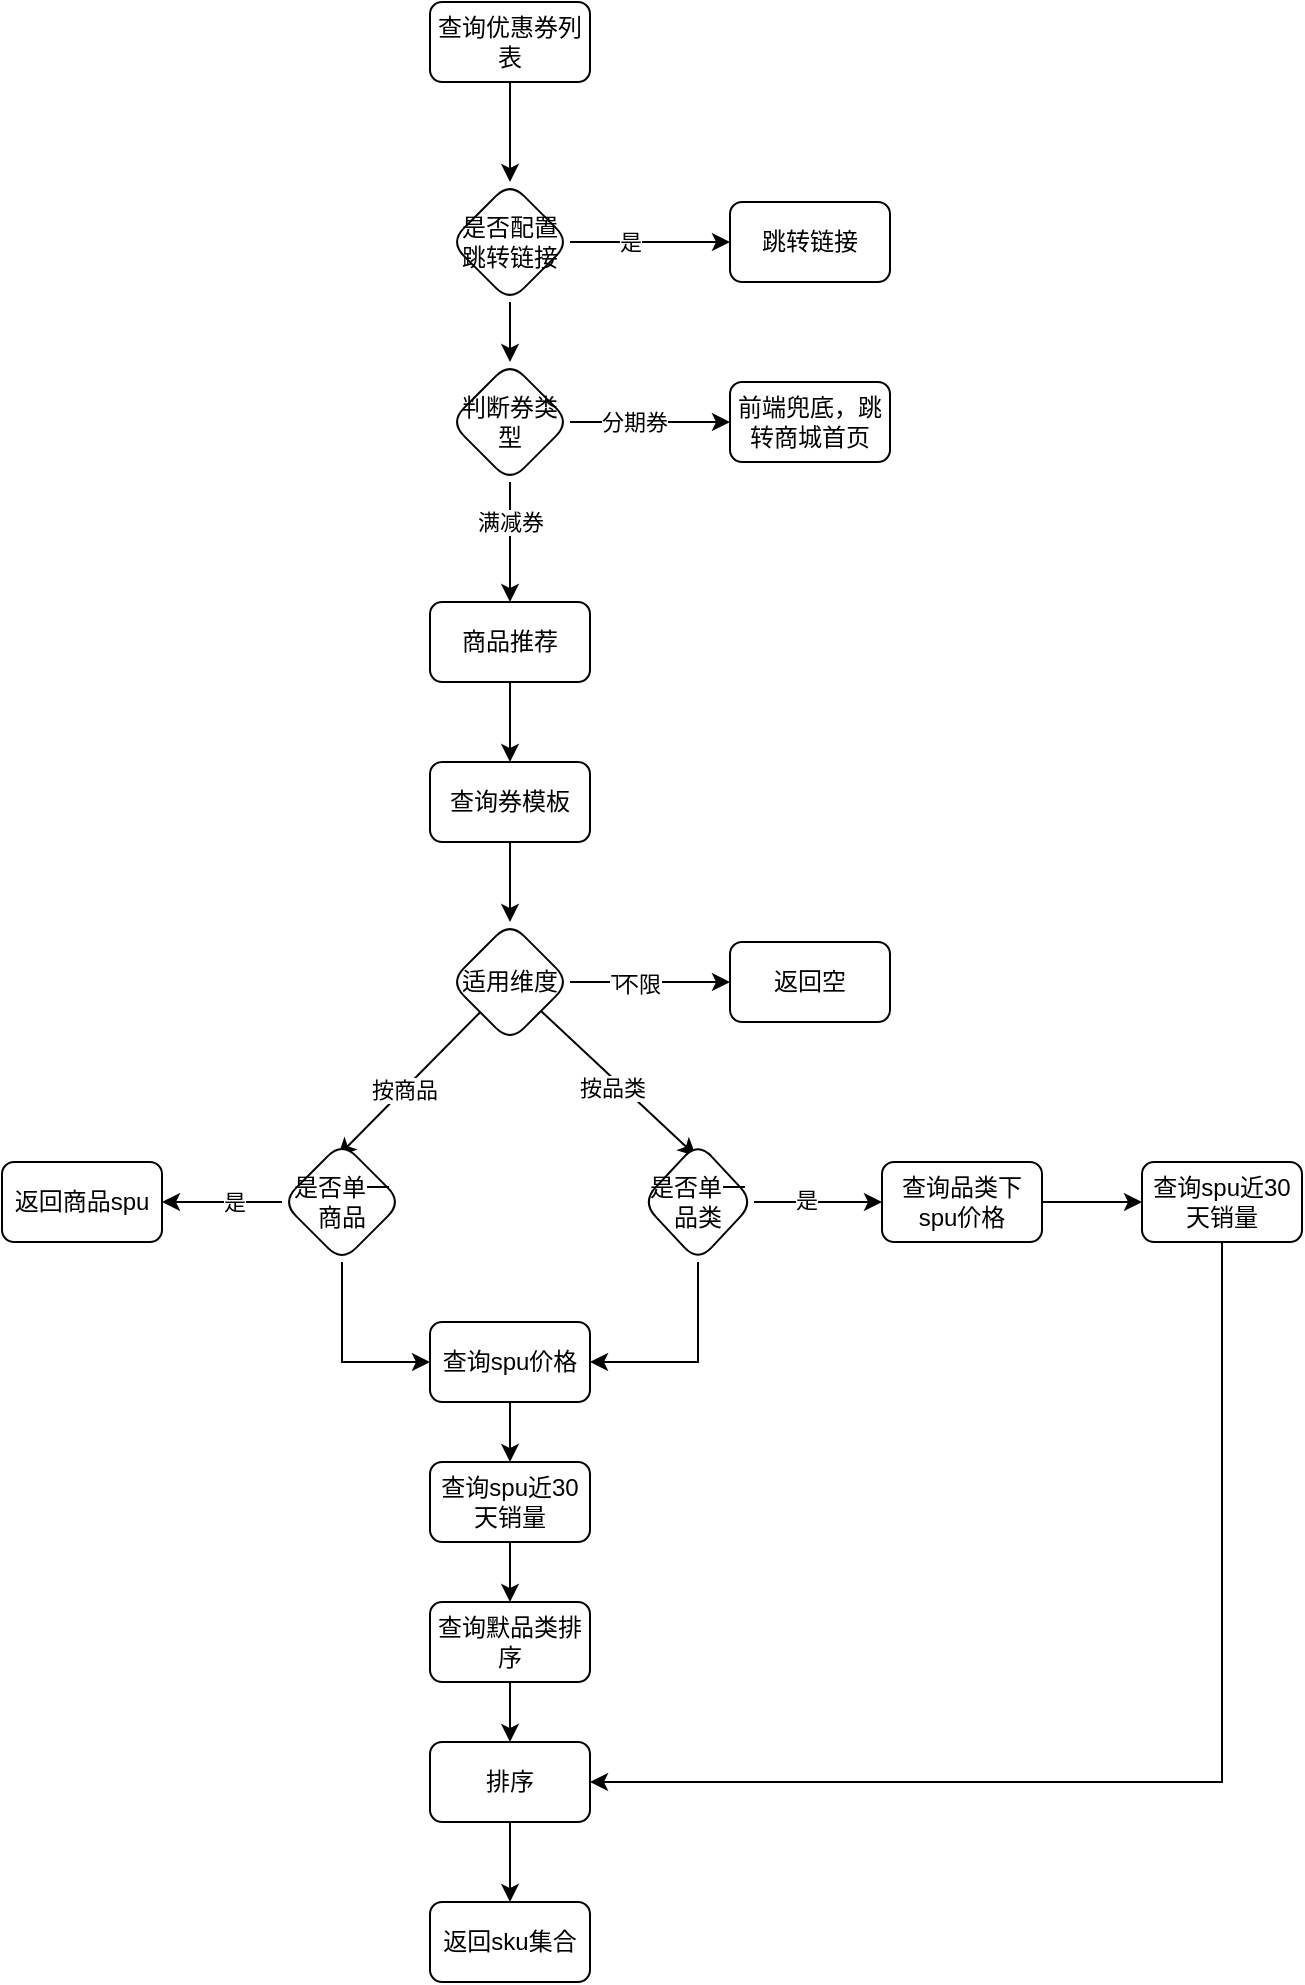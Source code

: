 <mxfile version="21.6.6" type="github">
  <diagram name="第 1 页" id="cRqL5wL2QrjcG-yW-abp">
    <mxGraphModel dx="1379" dy="876" grid="1" gridSize="10" guides="1" tooltips="1" connect="1" arrows="1" fold="1" page="1" pageScale="1" pageWidth="827" pageHeight="1169" math="0" shadow="0">
      <root>
        <mxCell id="0" />
        <mxCell id="1" parent="0" />
        <mxCell id="9b4i9IM0yIl_E8x_9MC1-3" style="edgeStyle=orthogonalEdgeStyle;rounded=0;orthogonalLoop=1;jettySize=auto;html=1;" edge="1" parent="1" source="9b4i9IM0yIl_E8x_9MC1-1" target="9b4i9IM0yIl_E8x_9MC1-2">
          <mxGeometry relative="1" as="geometry" />
        </mxCell>
        <mxCell id="9b4i9IM0yIl_E8x_9MC1-1" value="商品推荐" style="rounded=1;whiteSpace=wrap;html=1;" vertex="1" parent="1">
          <mxGeometry x="334" y="360" width="80" height="40" as="geometry" />
        </mxCell>
        <mxCell id="9b4i9IM0yIl_E8x_9MC1-22" style="edgeStyle=orthogonalEdgeStyle;rounded=0;orthogonalLoop=1;jettySize=auto;html=1;entryX=0.5;entryY=0;entryDx=0;entryDy=0;" edge="1" parent="1" source="9b4i9IM0yIl_E8x_9MC1-2" target="9b4i9IM0yIl_E8x_9MC1-21">
          <mxGeometry relative="1" as="geometry" />
        </mxCell>
        <mxCell id="9b4i9IM0yIl_E8x_9MC1-2" value="查询券模板" style="rounded=1;whiteSpace=wrap;html=1;" vertex="1" parent="1">
          <mxGeometry x="334" y="440" width="80" height="40" as="geometry" />
        </mxCell>
        <mxCell id="9b4i9IM0yIl_E8x_9MC1-8" value="" style="edgeStyle=orthogonalEdgeStyle;rounded=0;orthogonalLoop=1;jettySize=auto;html=1;" edge="1" parent="1" source="9b4i9IM0yIl_E8x_9MC1-6" target="9b4i9IM0yIl_E8x_9MC1-7">
          <mxGeometry relative="1" as="geometry" />
        </mxCell>
        <mxCell id="9b4i9IM0yIl_E8x_9MC1-6" value="查询优惠券列表" style="rounded=1;whiteSpace=wrap;html=1;" vertex="1" parent="1">
          <mxGeometry x="334" y="60" width="80" height="40" as="geometry" />
        </mxCell>
        <mxCell id="9b4i9IM0yIl_E8x_9MC1-10" style="edgeStyle=orthogonalEdgeStyle;rounded=0;orthogonalLoop=1;jettySize=auto;html=1;entryX=0;entryY=0.5;entryDx=0;entryDy=0;" edge="1" parent="1" source="9b4i9IM0yIl_E8x_9MC1-7" target="9b4i9IM0yIl_E8x_9MC1-9">
          <mxGeometry relative="1" as="geometry" />
        </mxCell>
        <mxCell id="9b4i9IM0yIl_E8x_9MC1-11" value="是" style="edgeLabel;html=1;align=center;verticalAlign=middle;resizable=0;points=[];" vertex="1" connectable="0" parent="9b4i9IM0yIl_E8x_9MC1-10">
          <mxGeometry x="-0.425" y="-1" relative="1" as="geometry">
            <mxPoint x="7" y="-1" as="offset" />
          </mxGeometry>
        </mxCell>
        <mxCell id="9b4i9IM0yIl_E8x_9MC1-18" style="edgeStyle=orthogonalEdgeStyle;rounded=0;orthogonalLoop=1;jettySize=auto;html=1;entryX=0.5;entryY=0;entryDx=0;entryDy=0;" edge="1" parent="1" source="9b4i9IM0yIl_E8x_9MC1-7" target="9b4i9IM0yIl_E8x_9MC1-12">
          <mxGeometry relative="1" as="geometry" />
        </mxCell>
        <mxCell id="9b4i9IM0yIl_E8x_9MC1-7" value="是否配置跳转链接" style="rhombus;whiteSpace=wrap;html=1;rounded=1;" vertex="1" parent="1">
          <mxGeometry x="344" y="150" width="60" height="60" as="geometry" />
        </mxCell>
        <mxCell id="9b4i9IM0yIl_E8x_9MC1-9" value="跳转链接" style="rounded=1;whiteSpace=wrap;html=1;" vertex="1" parent="1">
          <mxGeometry x="484" y="160" width="80" height="40" as="geometry" />
        </mxCell>
        <mxCell id="9b4i9IM0yIl_E8x_9MC1-14" style="edgeStyle=orthogonalEdgeStyle;rounded=0;orthogonalLoop=1;jettySize=auto;html=1;exitX=1;exitY=0.5;exitDx=0;exitDy=0;" edge="1" parent="1" source="9b4i9IM0yIl_E8x_9MC1-12" target="9b4i9IM0yIl_E8x_9MC1-13">
          <mxGeometry relative="1" as="geometry" />
        </mxCell>
        <mxCell id="9b4i9IM0yIl_E8x_9MC1-17" value="分期券" style="edgeLabel;html=1;align=center;verticalAlign=middle;resizable=0;points=[];" vertex="1" connectable="0" parent="9b4i9IM0yIl_E8x_9MC1-14">
          <mxGeometry x="-0.2" relative="1" as="geometry">
            <mxPoint as="offset" />
          </mxGeometry>
        </mxCell>
        <mxCell id="9b4i9IM0yIl_E8x_9MC1-19" style="edgeStyle=orthogonalEdgeStyle;rounded=0;orthogonalLoop=1;jettySize=auto;html=1;exitX=0.5;exitY=1;exitDx=0;exitDy=0;entryX=0.5;entryY=0;entryDx=0;entryDy=0;" edge="1" parent="1" source="9b4i9IM0yIl_E8x_9MC1-12" target="9b4i9IM0yIl_E8x_9MC1-1">
          <mxGeometry relative="1" as="geometry" />
        </mxCell>
        <mxCell id="9b4i9IM0yIl_E8x_9MC1-20" value="满减券" style="edgeLabel;html=1;align=center;verticalAlign=middle;resizable=0;points=[];" vertex="1" connectable="0" parent="9b4i9IM0yIl_E8x_9MC1-19">
          <mxGeometry x="-0.633" y="-3" relative="1" as="geometry">
            <mxPoint x="3" y="9" as="offset" />
          </mxGeometry>
        </mxCell>
        <mxCell id="9b4i9IM0yIl_E8x_9MC1-12" value="判断券类型" style="rhombus;whiteSpace=wrap;html=1;rounded=1;" vertex="1" parent="1">
          <mxGeometry x="344" y="240" width="60" height="60" as="geometry" />
        </mxCell>
        <mxCell id="9b4i9IM0yIl_E8x_9MC1-13" value="前端兜底，跳转商城首页" style="rounded=1;whiteSpace=wrap;html=1;" vertex="1" parent="1">
          <mxGeometry x="484" y="250" width="80" height="40" as="geometry" />
        </mxCell>
        <mxCell id="9b4i9IM0yIl_E8x_9MC1-24" style="edgeStyle=orthogonalEdgeStyle;rounded=0;orthogonalLoop=1;jettySize=auto;html=1;entryX=0;entryY=0.5;entryDx=0;entryDy=0;" edge="1" parent="1" source="9b4i9IM0yIl_E8x_9MC1-21" target="9b4i9IM0yIl_E8x_9MC1-23">
          <mxGeometry relative="1" as="geometry" />
        </mxCell>
        <mxCell id="9b4i9IM0yIl_E8x_9MC1-25" value="Text" style="edgeLabel;html=1;align=center;verticalAlign=middle;resizable=0;points=[];" vertex="1" connectable="0" parent="9b4i9IM0yIl_E8x_9MC1-24">
          <mxGeometry x="-0.4" y="-5" relative="1" as="geometry">
            <mxPoint x="6" y="-5" as="offset" />
          </mxGeometry>
        </mxCell>
        <mxCell id="9b4i9IM0yIl_E8x_9MC1-26" value="不限" style="edgeLabel;html=1;align=center;verticalAlign=middle;resizable=0;points=[];" vertex="1" connectable="0" parent="9b4i9IM0yIl_E8x_9MC1-24">
          <mxGeometry x="-0.15" y="-1" relative="1" as="geometry">
            <mxPoint as="offset" />
          </mxGeometry>
        </mxCell>
        <mxCell id="9b4i9IM0yIl_E8x_9MC1-29" style="rounded=0;orthogonalLoop=1;jettySize=auto;html=1;entryX=0.467;entryY=0.117;entryDx=0;entryDy=0;entryPerimeter=0;" edge="1" parent="1" source="9b4i9IM0yIl_E8x_9MC1-21" target="9b4i9IM0yIl_E8x_9MC1-33">
          <mxGeometry relative="1" as="geometry">
            <mxPoint x="318" y="630" as="targetPoint" />
          </mxGeometry>
        </mxCell>
        <mxCell id="9b4i9IM0yIl_E8x_9MC1-31" value="按商品" style="edgeLabel;html=1;align=center;verticalAlign=middle;resizable=0;points=[];" vertex="1" connectable="0" parent="9b4i9IM0yIl_E8x_9MC1-29">
          <mxGeometry x="0.074" relative="1" as="geometry">
            <mxPoint as="offset" />
          </mxGeometry>
        </mxCell>
        <mxCell id="9b4i9IM0yIl_E8x_9MC1-30" style="rounded=0;orthogonalLoop=1;jettySize=auto;html=1;entryX=0.482;entryY=0.117;entryDx=0;entryDy=0;entryPerimeter=0;" edge="1" parent="1" source="9b4i9IM0yIl_E8x_9MC1-21" target="9b4i9IM0yIl_E8x_9MC1-34">
          <mxGeometry relative="1" as="geometry">
            <mxPoint x="446" y="630" as="targetPoint" />
          </mxGeometry>
        </mxCell>
        <mxCell id="9b4i9IM0yIl_E8x_9MC1-32" value="按品类" style="edgeLabel;html=1;align=center;verticalAlign=middle;resizable=0;points=[];" vertex="1" connectable="0" parent="9b4i9IM0yIl_E8x_9MC1-30">
          <mxGeometry x="-0.019" y="2" relative="1" as="geometry">
            <mxPoint x="-4" y="4" as="offset" />
          </mxGeometry>
        </mxCell>
        <mxCell id="9b4i9IM0yIl_E8x_9MC1-21" value="适用维度" style="rhombus;whiteSpace=wrap;html=1;rounded=1;" vertex="1" parent="1">
          <mxGeometry x="344" y="520" width="60" height="60" as="geometry" />
        </mxCell>
        <mxCell id="9b4i9IM0yIl_E8x_9MC1-23" value="返回空" style="rounded=1;whiteSpace=wrap;html=1;" vertex="1" parent="1">
          <mxGeometry x="484" y="530" width="80" height="40" as="geometry" />
        </mxCell>
        <mxCell id="9b4i9IM0yIl_E8x_9MC1-37" style="edgeStyle=orthogonalEdgeStyle;rounded=0;orthogonalLoop=1;jettySize=auto;html=1;" edge="1" parent="1" source="9b4i9IM0yIl_E8x_9MC1-33" target="9b4i9IM0yIl_E8x_9MC1-36">
          <mxGeometry relative="1" as="geometry" />
        </mxCell>
        <mxCell id="9b4i9IM0yIl_E8x_9MC1-38" value="是" style="edgeLabel;html=1;align=center;verticalAlign=middle;resizable=0;points=[];" vertex="1" connectable="0" parent="9b4i9IM0yIl_E8x_9MC1-37">
          <mxGeometry x="-0.2" y="3" relative="1" as="geometry">
            <mxPoint y="-3" as="offset" />
          </mxGeometry>
        </mxCell>
        <mxCell id="9b4i9IM0yIl_E8x_9MC1-40" style="edgeStyle=orthogonalEdgeStyle;rounded=0;orthogonalLoop=1;jettySize=auto;html=1;entryX=0;entryY=0.5;entryDx=0;entryDy=0;exitX=0.5;exitY=1;exitDx=0;exitDy=0;" edge="1" parent="1" source="9b4i9IM0yIl_E8x_9MC1-33" target="9b4i9IM0yIl_E8x_9MC1-39">
          <mxGeometry relative="1" as="geometry" />
        </mxCell>
        <mxCell id="9b4i9IM0yIl_E8x_9MC1-33" value="是否单一商品" style="rhombus;whiteSpace=wrap;html=1;rounded=1;" vertex="1" parent="1">
          <mxGeometry x="260" y="630" width="60" height="60" as="geometry" />
        </mxCell>
        <mxCell id="9b4i9IM0yIl_E8x_9MC1-51" style="edgeStyle=orthogonalEdgeStyle;rounded=0;orthogonalLoop=1;jettySize=auto;html=1;" edge="1" parent="1" source="9b4i9IM0yIl_E8x_9MC1-34" target="9b4i9IM0yIl_E8x_9MC1-49">
          <mxGeometry relative="1" as="geometry" />
        </mxCell>
        <mxCell id="9b4i9IM0yIl_E8x_9MC1-53" value="是" style="edgeLabel;html=1;align=center;verticalAlign=middle;resizable=0;points=[];" vertex="1" connectable="0" parent="9b4i9IM0yIl_E8x_9MC1-51">
          <mxGeometry x="-0.182" y="1" relative="1" as="geometry">
            <mxPoint as="offset" />
          </mxGeometry>
        </mxCell>
        <mxCell id="9b4i9IM0yIl_E8x_9MC1-56" style="edgeStyle=orthogonalEdgeStyle;rounded=0;orthogonalLoop=1;jettySize=auto;html=1;entryX=1;entryY=0.5;entryDx=0;entryDy=0;exitX=0.5;exitY=1;exitDx=0;exitDy=0;" edge="1" parent="1" source="9b4i9IM0yIl_E8x_9MC1-34" target="9b4i9IM0yIl_E8x_9MC1-39">
          <mxGeometry relative="1" as="geometry" />
        </mxCell>
        <mxCell id="9b4i9IM0yIl_E8x_9MC1-34" value="是否单一品类" style="rhombus;whiteSpace=wrap;html=1;rounded=1;" vertex="1" parent="1">
          <mxGeometry x="440" y="630" width="56" height="60" as="geometry" />
        </mxCell>
        <mxCell id="9b4i9IM0yIl_E8x_9MC1-36" value="返回商品spu" style="rounded=1;whiteSpace=wrap;html=1;" vertex="1" parent="1">
          <mxGeometry x="120" y="640" width="80" height="40" as="geometry" />
        </mxCell>
        <mxCell id="9b4i9IM0yIl_E8x_9MC1-42" style="edgeStyle=orthogonalEdgeStyle;rounded=0;orthogonalLoop=1;jettySize=auto;html=1;exitX=0.5;exitY=1;exitDx=0;exitDy=0;" edge="1" parent="1" source="9b4i9IM0yIl_E8x_9MC1-39" target="9b4i9IM0yIl_E8x_9MC1-41">
          <mxGeometry relative="1" as="geometry" />
        </mxCell>
        <mxCell id="9b4i9IM0yIl_E8x_9MC1-39" value="查询spu价格" style="rounded=1;whiteSpace=wrap;html=1;" vertex="1" parent="1">
          <mxGeometry x="334" y="720" width="80" height="40" as="geometry" />
        </mxCell>
        <mxCell id="9b4i9IM0yIl_E8x_9MC1-46" style="edgeStyle=orthogonalEdgeStyle;rounded=0;orthogonalLoop=1;jettySize=auto;html=1;entryX=0.5;entryY=0;entryDx=0;entryDy=0;exitX=0.5;exitY=1;exitDx=0;exitDy=0;" edge="1" parent="1" source="9b4i9IM0yIl_E8x_9MC1-41" target="9b4i9IM0yIl_E8x_9MC1-45">
          <mxGeometry relative="1" as="geometry" />
        </mxCell>
        <mxCell id="9b4i9IM0yIl_E8x_9MC1-41" value="查询spu近30天销量" style="rounded=1;whiteSpace=wrap;html=1;" vertex="1" parent="1">
          <mxGeometry x="334" y="790" width="80" height="40" as="geometry" />
        </mxCell>
        <mxCell id="9b4i9IM0yIl_E8x_9MC1-48" style="edgeStyle=orthogonalEdgeStyle;rounded=0;orthogonalLoop=1;jettySize=auto;html=1;exitX=0.5;exitY=1;exitDx=0;exitDy=0;" edge="1" parent="1" source="9b4i9IM0yIl_E8x_9MC1-45" target="9b4i9IM0yIl_E8x_9MC1-47">
          <mxGeometry relative="1" as="geometry" />
        </mxCell>
        <mxCell id="9b4i9IM0yIl_E8x_9MC1-45" value="查询默品类排序" style="rounded=1;whiteSpace=wrap;html=1;" vertex="1" parent="1">
          <mxGeometry x="334" y="860" width="80" height="40" as="geometry" />
        </mxCell>
        <mxCell id="9b4i9IM0yIl_E8x_9MC1-60" style="edgeStyle=orthogonalEdgeStyle;rounded=0;orthogonalLoop=1;jettySize=auto;html=1;" edge="1" parent="1" source="9b4i9IM0yIl_E8x_9MC1-47" target="9b4i9IM0yIl_E8x_9MC1-59">
          <mxGeometry relative="1" as="geometry" />
        </mxCell>
        <mxCell id="9b4i9IM0yIl_E8x_9MC1-47" value="排序" style="rounded=1;whiteSpace=wrap;html=1;" vertex="1" parent="1">
          <mxGeometry x="334" y="930" width="80" height="40" as="geometry" />
        </mxCell>
        <mxCell id="9b4i9IM0yIl_E8x_9MC1-52" style="edgeStyle=orthogonalEdgeStyle;rounded=0;orthogonalLoop=1;jettySize=auto;html=1;entryX=0;entryY=0.5;entryDx=0;entryDy=0;" edge="1" parent="1" source="9b4i9IM0yIl_E8x_9MC1-49" target="9b4i9IM0yIl_E8x_9MC1-50">
          <mxGeometry relative="1" as="geometry" />
        </mxCell>
        <mxCell id="9b4i9IM0yIl_E8x_9MC1-49" value="查询品类下spu价格" style="rounded=1;whiteSpace=wrap;html=1;" vertex="1" parent="1">
          <mxGeometry x="560" y="640" width="80" height="40" as="geometry" />
        </mxCell>
        <mxCell id="9b4i9IM0yIl_E8x_9MC1-54" style="edgeStyle=orthogonalEdgeStyle;rounded=0;orthogonalLoop=1;jettySize=auto;html=1;entryX=1;entryY=0.5;entryDx=0;entryDy=0;exitX=0.5;exitY=1;exitDx=0;exitDy=0;" edge="1" parent="1" source="9b4i9IM0yIl_E8x_9MC1-50" target="9b4i9IM0yIl_E8x_9MC1-47">
          <mxGeometry relative="1" as="geometry" />
        </mxCell>
        <mxCell id="9b4i9IM0yIl_E8x_9MC1-50" value="查询spu近30天销量" style="rounded=1;whiteSpace=wrap;html=1;" vertex="1" parent="1">
          <mxGeometry x="690" y="640" width="80" height="40" as="geometry" />
        </mxCell>
        <mxCell id="9b4i9IM0yIl_E8x_9MC1-59" value="返回sku集合" style="rounded=1;whiteSpace=wrap;html=1;" vertex="1" parent="1">
          <mxGeometry x="334" y="1010" width="80" height="40" as="geometry" />
        </mxCell>
      </root>
    </mxGraphModel>
  </diagram>
</mxfile>
